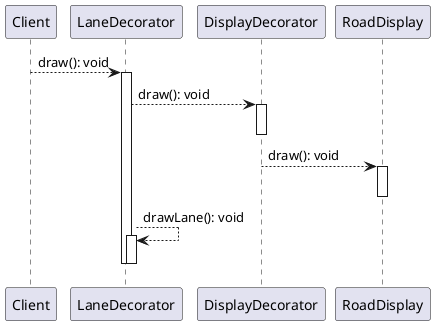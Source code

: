 @startuml
participant Client
participant LaneDecorator
participant DisplayDecorator
participant RoadDisplay

Client --> LaneDecorator: draw(): void
LaneDecorator++

LaneDecorator --> DisplayDecorator: draw(): void
DisplayDecorator++
DisplayDecorator--

DisplayDecorator --> RoadDisplay: draw(): void
RoadDisplay++
RoadDisplay--

LaneDecorator --> LaneDecorator: drawLane(): void
LaneDecorator++
LaneDecorator--

LaneDecorator--
@enduml